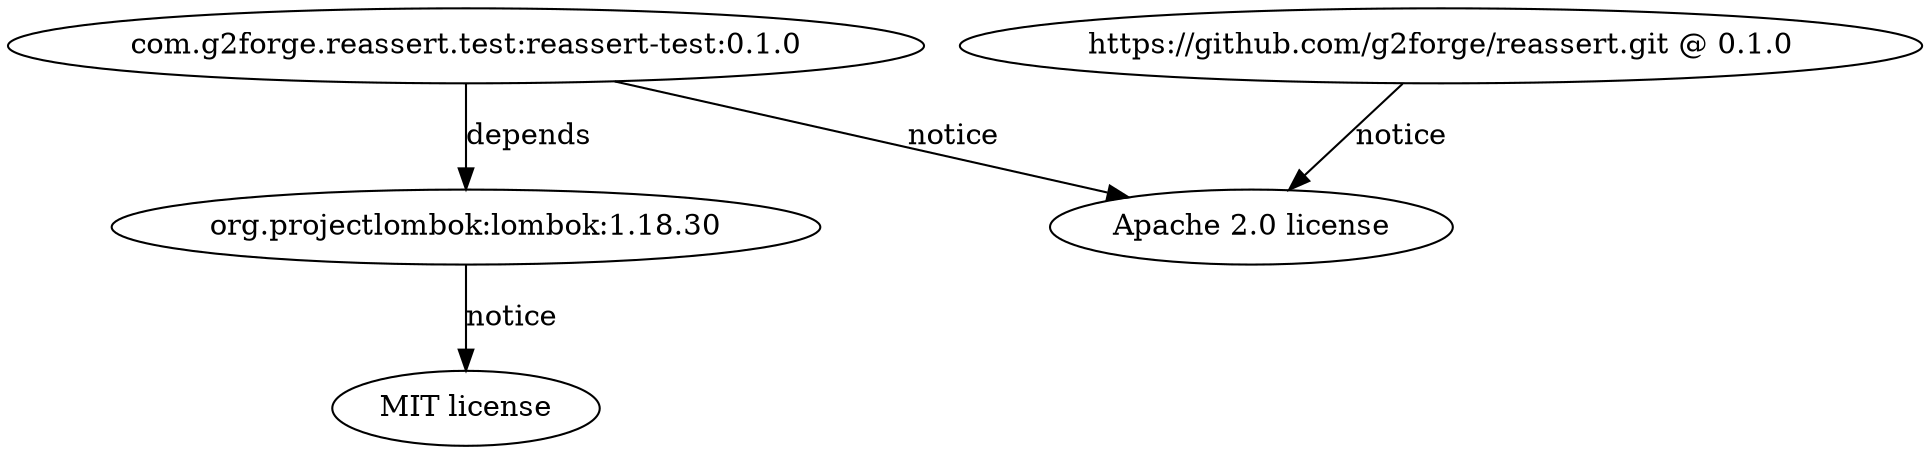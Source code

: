 digraph reassert {
	Apache_2_0 [label="Apache 2.0 license"];
	MIT [label="MIT license"];
	com_g2forge_reassert_test_reassert_test_0_1_0_artifact [label="com.g2forge.reassert.test:reassert-test:0.1.0"];
	https___github_com_g2forge_reassert_git___0_1_0_artifact [label="https://github.com/g2forge/reassert.git @ 0.1.0"];
	org_projectlombok_lombok_1_18_30_artifact [label="org.projectlombok:lombok:1.18.30"];
	com_g2forge_reassert_test_reassert_test_0_1_0_artifact -> Apache_2_0 [label="notice"];
	com_g2forge_reassert_test_reassert_test_0_1_0_artifact -> org_projectlombok_lombok_1_18_30_artifact [label="depends"];
	https___github_com_g2forge_reassert_git___0_1_0_artifact -> Apache_2_0 [label="notice"];
	org_projectlombok_lombok_1_18_30_artifact -> MIT [label="notice"];
}